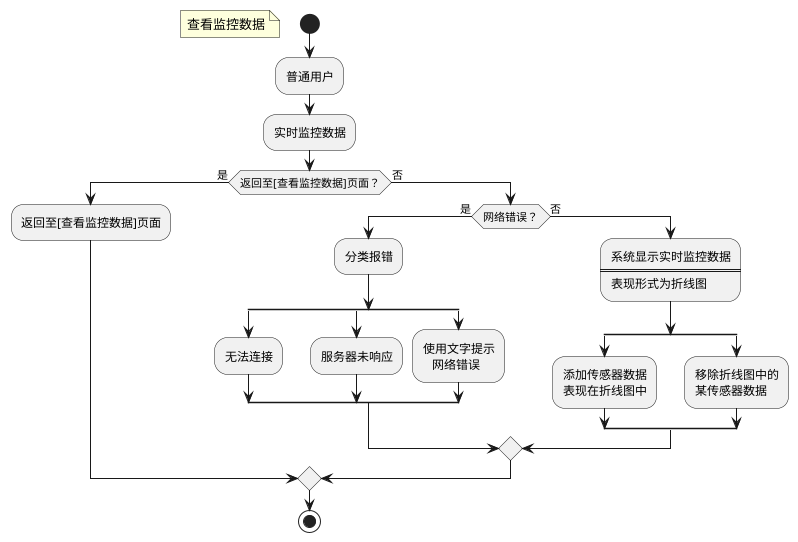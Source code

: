 @startuml
start
floating note left:查看监控数据
:普通用户;
:实时监控数据;
if(返回至[查看监控数据]页面？)then(是)
:返回至[查看监控数据]页面;
else(否)
if(网络错误？)then(是)
:分类报错;
split
:无法连接;
split again
:服务器未响应;
split again
:使用文字提示
   网络错误;
end split
else(否)
:系统显示实时监控数据
====
表现形式为折线图;
split
:添加传感器数据
表现在折线图中;
split again
:移除折线图中的
某传感器数据;
end split
endif
endif
stop
@enduml
